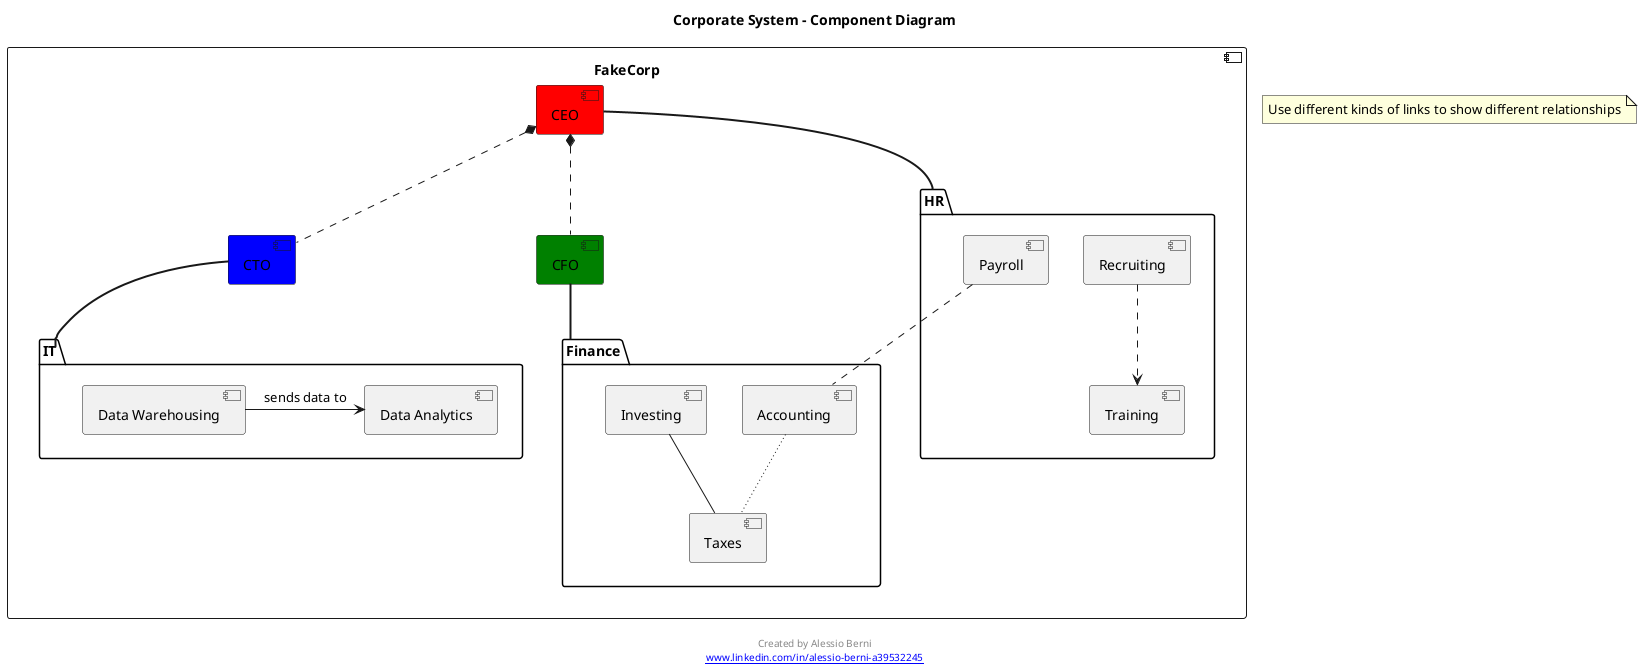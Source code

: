 @startuml Corporate_System

title Corporate System - Component Diagram

component FakeCorp {

	package HR {
		
		component Payroll
		component Recruiting
		component Training
	
	}
	
	package IT {
	
		component [Data Warehousing]
		component [Data Analytics]
	
	}
	
	package Finance {
	
		component Accounting
		component Investing
		component Taxes
		
	}
	
	component CEO #red
	component CFO #green
	component CTO #blue
}

Payroll .. Accounting
Investing -- Taxes
Recruiting ..> Training
Accounting ~~ Taxes
[Data Warehousing] -right-> [Data Analytics] : sends data to
IT =up= CTO
HR =up= CEO
Finance =up= CFO
CTO .up.* CEO
CFO .up.* CEO

note as N
	Use different kinds of links to show different relationships
end note

footer

	Created by Alessio Berni
	[[www.linkedin.com/in/alessio-berni-a39532245]]
end footer

@enduml